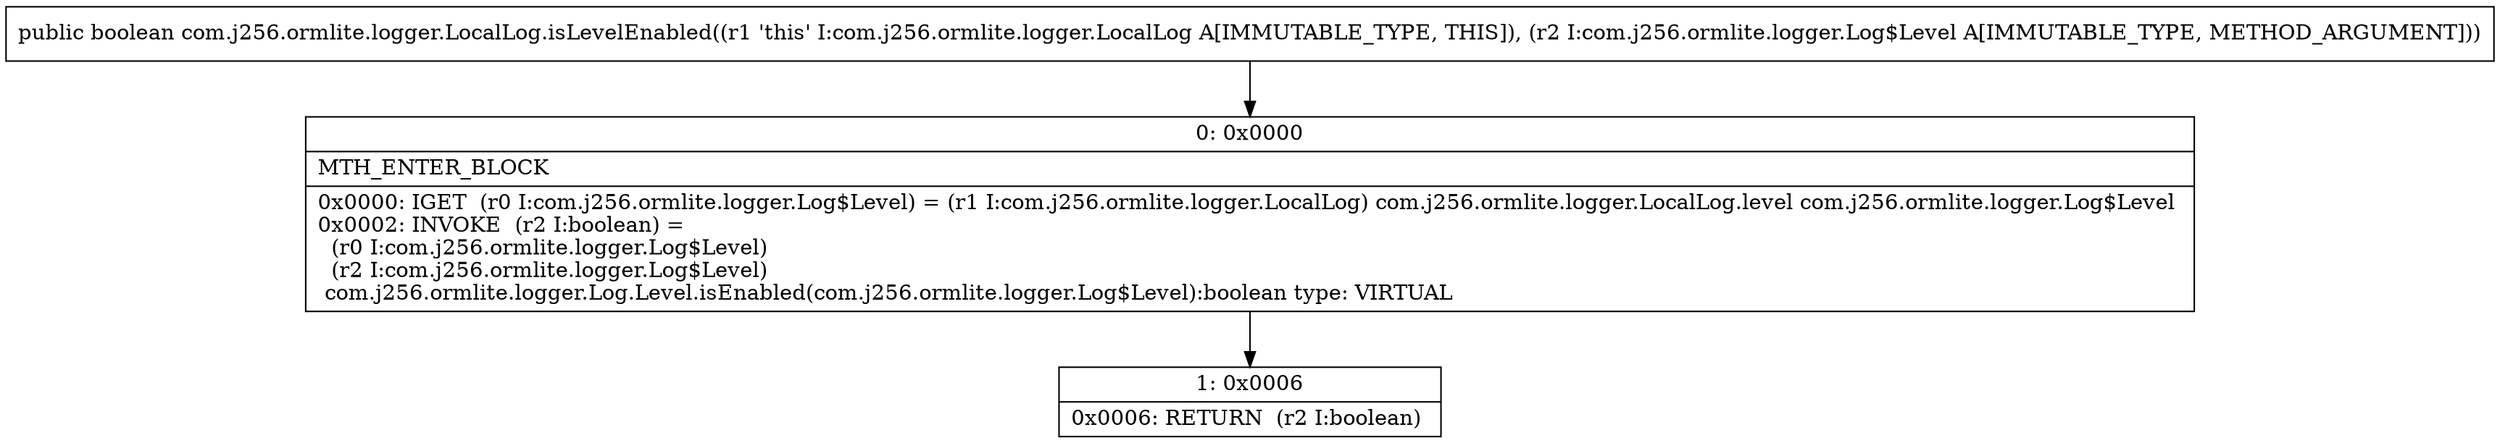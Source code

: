 digraph "CFG forcom.j256.ormlite.logger.LocalLog.isLevelEnabled(Lcom\/j256\/ormlite\/logger\/Log$Level;)Z" {
Node_0 [shape=record,label="{0\:\ 0x0000|MTH_ENTER_BLOCK\l|0x0000: IGET  (r0 I:com.j256.ormlite.logger.Log$Level) = (r1 I:com.j256.ormlite.logger.LocalLog) com.j256.ormlite.logger.LocalLog.level com.j256.ormlite.logger.Log$Level \l0x0002: INVOKE  (r2 I:boolean) = \l  (r0 I:com.j256.ormlite.logger.Log$Level)\l  (r2 I:com.j256.ormlite.logger.Log$Level)\l com.j256.ormlite.logger.Log.Level.isEnabled(com.j256.ormlite.logger.Log$Level):boolean type: VIRTUAL \l}"];
Node_1 [shape=record,label="{1\:\ 0x0006|0x0006: RETURN  (r2 I:boolean) \l}"];
MethodNode[shape=record,label="{public boolean com.j256.ormlite.logger.LocalLog.isLevelEnabled((r1 'this' I:com.j256.ormlite.logger.LocalLog A[IMMUTABLE_TYPE, THIS]), (r2 I:com.j256.ormlite.logger.Log$Level A[IMMUTABLE_TYPE, METHOD_ARGUMENT])) }"];
MethodNode -> Node_0;
Node_0 -> Node_1;
}

